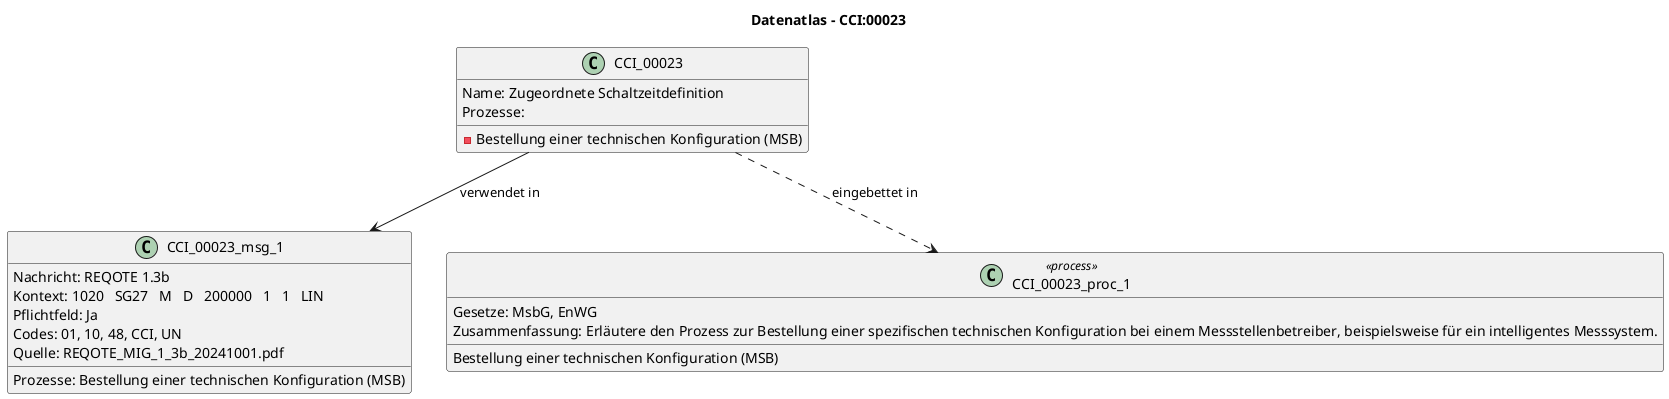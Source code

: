 @startuml
title Datenatlas – CCI:00023
class CCI_00023 {
  Name: Zugeordnete Schaltzeitdefinition
  Prozesse:
    - Bestellung einer technischen Konfiguration (MSB)
}
class CCI_00023_msg_1 {
  Nachricht: REQOTE 1.3b
  Kontext: 1020   SG27   M   D   200000   1   1   LIN
  Pflichtfeld: Ja
  Codes: 01, 10, 48, CCI, UN
  Prozesse: Bestellung einer technischen Konfiguration (MSB)
  Quelle: REQOTE_MIG_1_3b_20241001.pdf
}
CCI_00023 --> CCI_00023_msg_1 : verwendet in
class CCI_00023_proc_1 <<process>> {
  Bestellung einer technischen Konfiguration (MSB)
  Gesetze: MsbG, EnWG
  Zusammenfassung: Erläutere den Prozess zur Bestellung einer spezifischen technischen Konfiguration bei einem Messstellenbetreiber, beispielsweise für ein intelligentes Messsystem.
}
CCI_00023 ..> CCI_00023_proc_1 : eingebettet in
@enduml